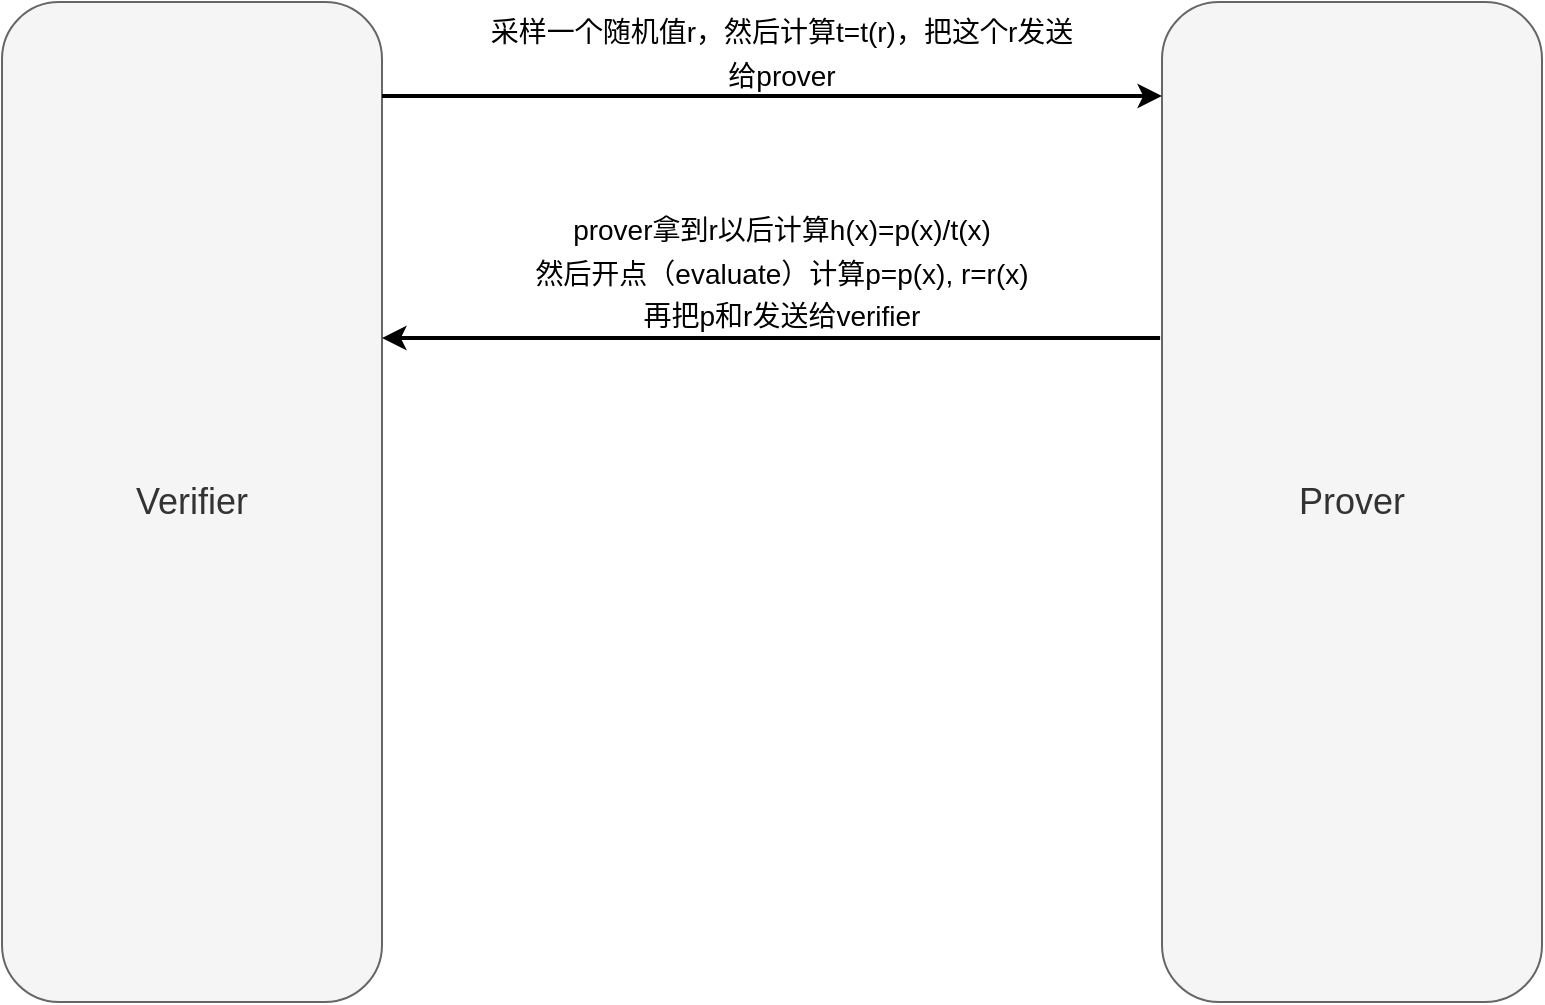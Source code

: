 <mxfile version="20.2.5" type="github">
  <diagram id="cft2ShaVE52WyXAF_chU" name="Page-1">
    <mxGraphModel dx="1018" dy="659" grid="1" gridSize="10" guides="1" tooltips="1" connect="1" arrows="1" fold="1" page="1" pageScale="1" pageWidth="850" pageHeight="1100" math="0" shadow="0">
      <root>
        <mxCell id="0" />
        <mxCell id="1" parent="0" />
        <mxCell id="DaodpHluIBCYAYhXnYec-1" value="&lt;font style=&quot;font-size: 18px;&quot;&gt;Verifier&lt;/font&gt;" style="rounded=1;whiteSpace=wrap;html=1;fillColor=#f5f5f5;fontColor=#333333;strokeColor=#666666;" vertex="1" parent="1">
          <mxGeometry x="90" y="230" width="190" height="500" as="geometry" />
        </mxCell>
        <mxCell id="DaodpHluIBCYAYhXnYec-4" value="&lt;font style=&quot;font-size: 18px;&quot;&gt;Prover&lt;/font&gt;" style="rounded=1;whiteSpace=wrap;html=1;fillColor=#f5f5f5;fontColor=#333333;strokeColor=#666666;" vertex="1" parent="1">
          <mxGeometry x="670" y="230" width="190" height="500" as="geometry" />
        </mxCell>
        <mxCell id="DaodpHluIBCYAYhXnYec-6" value="" style="endArrow=classic;html=1;rounded=0;fontSize=18;strokeWidth=2;exitX=1;exitY=0.094;exitDx=0;exitDy=0;exitPerimeter=0;entryX=0;entryY=0.094;entryDx=0;entryDy=0;entryPerimeter=0;" edge="1" parent="1" source="DaodpHluIBCYAYhXnYec-1" target="DaodpHluIBCYAYhXnYec-4">
          <mxGeometry width="50" height="50" relative="1" as="geometry">
            <mxPoint x="400" y="430" as="sourcePoint" />
            <mxPoint x="450" y="380" as="targetPoint" />
          </mxGeometry>
        </mxCell>
        <mxCell id="DaodpHluIBCYAYhXnYec-7" value="&lt;font style=&quot;font-size: 14px;&quot;&gt;采样一个随机值r，然后计算t=t(r)，把这个r发送给prover&lt;/font&gt;" style="text;html=1;strokeColor=none;fillColor=none;align=center;verticalAlign=middle;whiteSpace=wrap;rounded=0;fontSize=18;" vertex="1" parent="1">
          <mxGeometry x="330" y="240" width="300" height="30" as="geometry" />
        </mxCell>
        <mxCell id="DaodpHluIBCYAYhXnYec-8" value="" style="endArrow=classic;html=1;rounded=0;fontSize=14;strokeWidth=2;exitX=-0.005;exitY=0.336;exitDx=0;exitDy=0;exitPerimeter=0;" edge="1" parent="1" source="DaodpHluIBCYAYhXnYec-4">
          <mxGeometry width="50" height="50" relative="1" as="geometry">
            <mxPoint x="400" y="490" as="sourcePoint" />
            <mxPoint x="280" y="398" as="targetPoint" />
          </mxGeometry>
        </mxCell>
        <mxCell id="DaodpHluIBCYAYhXnYec-9" value="&lt;font style=&quot;font-size: 14px;&quot;&gt;prover拿到r以后计算h(x)=p(x)/t(x)&lt;br&gt;然后开点（evaluate）计算p=p(x), r=r(x)&lt;br&gt;再把p和r发送给verifier&lt;/font&gt;" style="text;html=1;strokeColor=none;fillColor=none;align=center;verticalAlign=middle;whiteSpace=wrap;rounded=0;fontSize=18;" vertex="1" parent="1">
          <mxGeometry x="330" y="330" width="300" height="70" as="geometry" />
        </mxCell>
      </root>
    </mxGraphModel>
  </diagram>
</mxfile>
